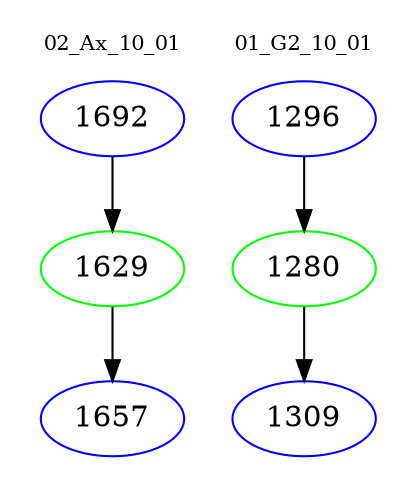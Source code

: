 digraph{
subgraph cluster_0 {
color = white
label = "02_Ax_10_01";
fontsize=10;
T0_1692 [label="1692", color="blue"]
T0_1692 -> T0_1629 [color="black"]
T0_1629 [label="1629", color="green"]
T0_1629 -> T0_1657 [color="black"]
T0_1657 [label="1657", color="blue"]
}
subgraph cluster_1 {
color = white
label = "01_G2_10_01";
fontsize=10;
T1_1296 [label="1296", color="blue"]
T1_1296 -> T1_1280 [color="black"]
T1_1280 [label="1280", color="green"]
T1_1280 -> T1_1309 [color="black"]
T1_1309 [label="1309", color="blue"]
}
}
